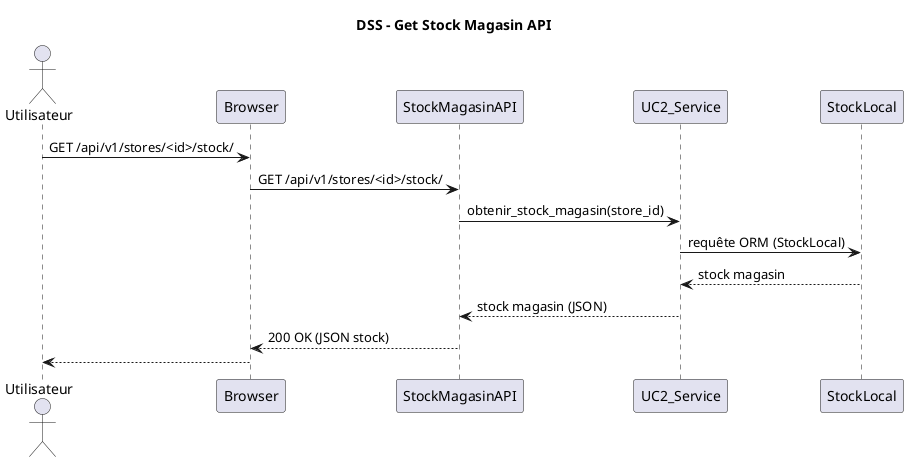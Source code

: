 @startuml
title DSS - Get Stock Magasin API

actor Utilisateur
participant "Browser" as Browser
participant "StockMagasinAPI" as API
participant "UC2_Service" as Service
participant "StockLocal" as Model

Utilisateur -> Browser : GET /api/v1/stores/<id>/stock/
Browser -> API : GET /api/v1/stores/<id>/stock/
API -> Service : obtenir_stock_magasin(store_id)
Service -> Model : requête ORM (StockLocal)
Service <-- Model : stock magasin
API <-- Service : stock magasin (JSON)
Browser <-- API : 200 OK (JSON stock)
Utilisateur <-- Browser

@enduml